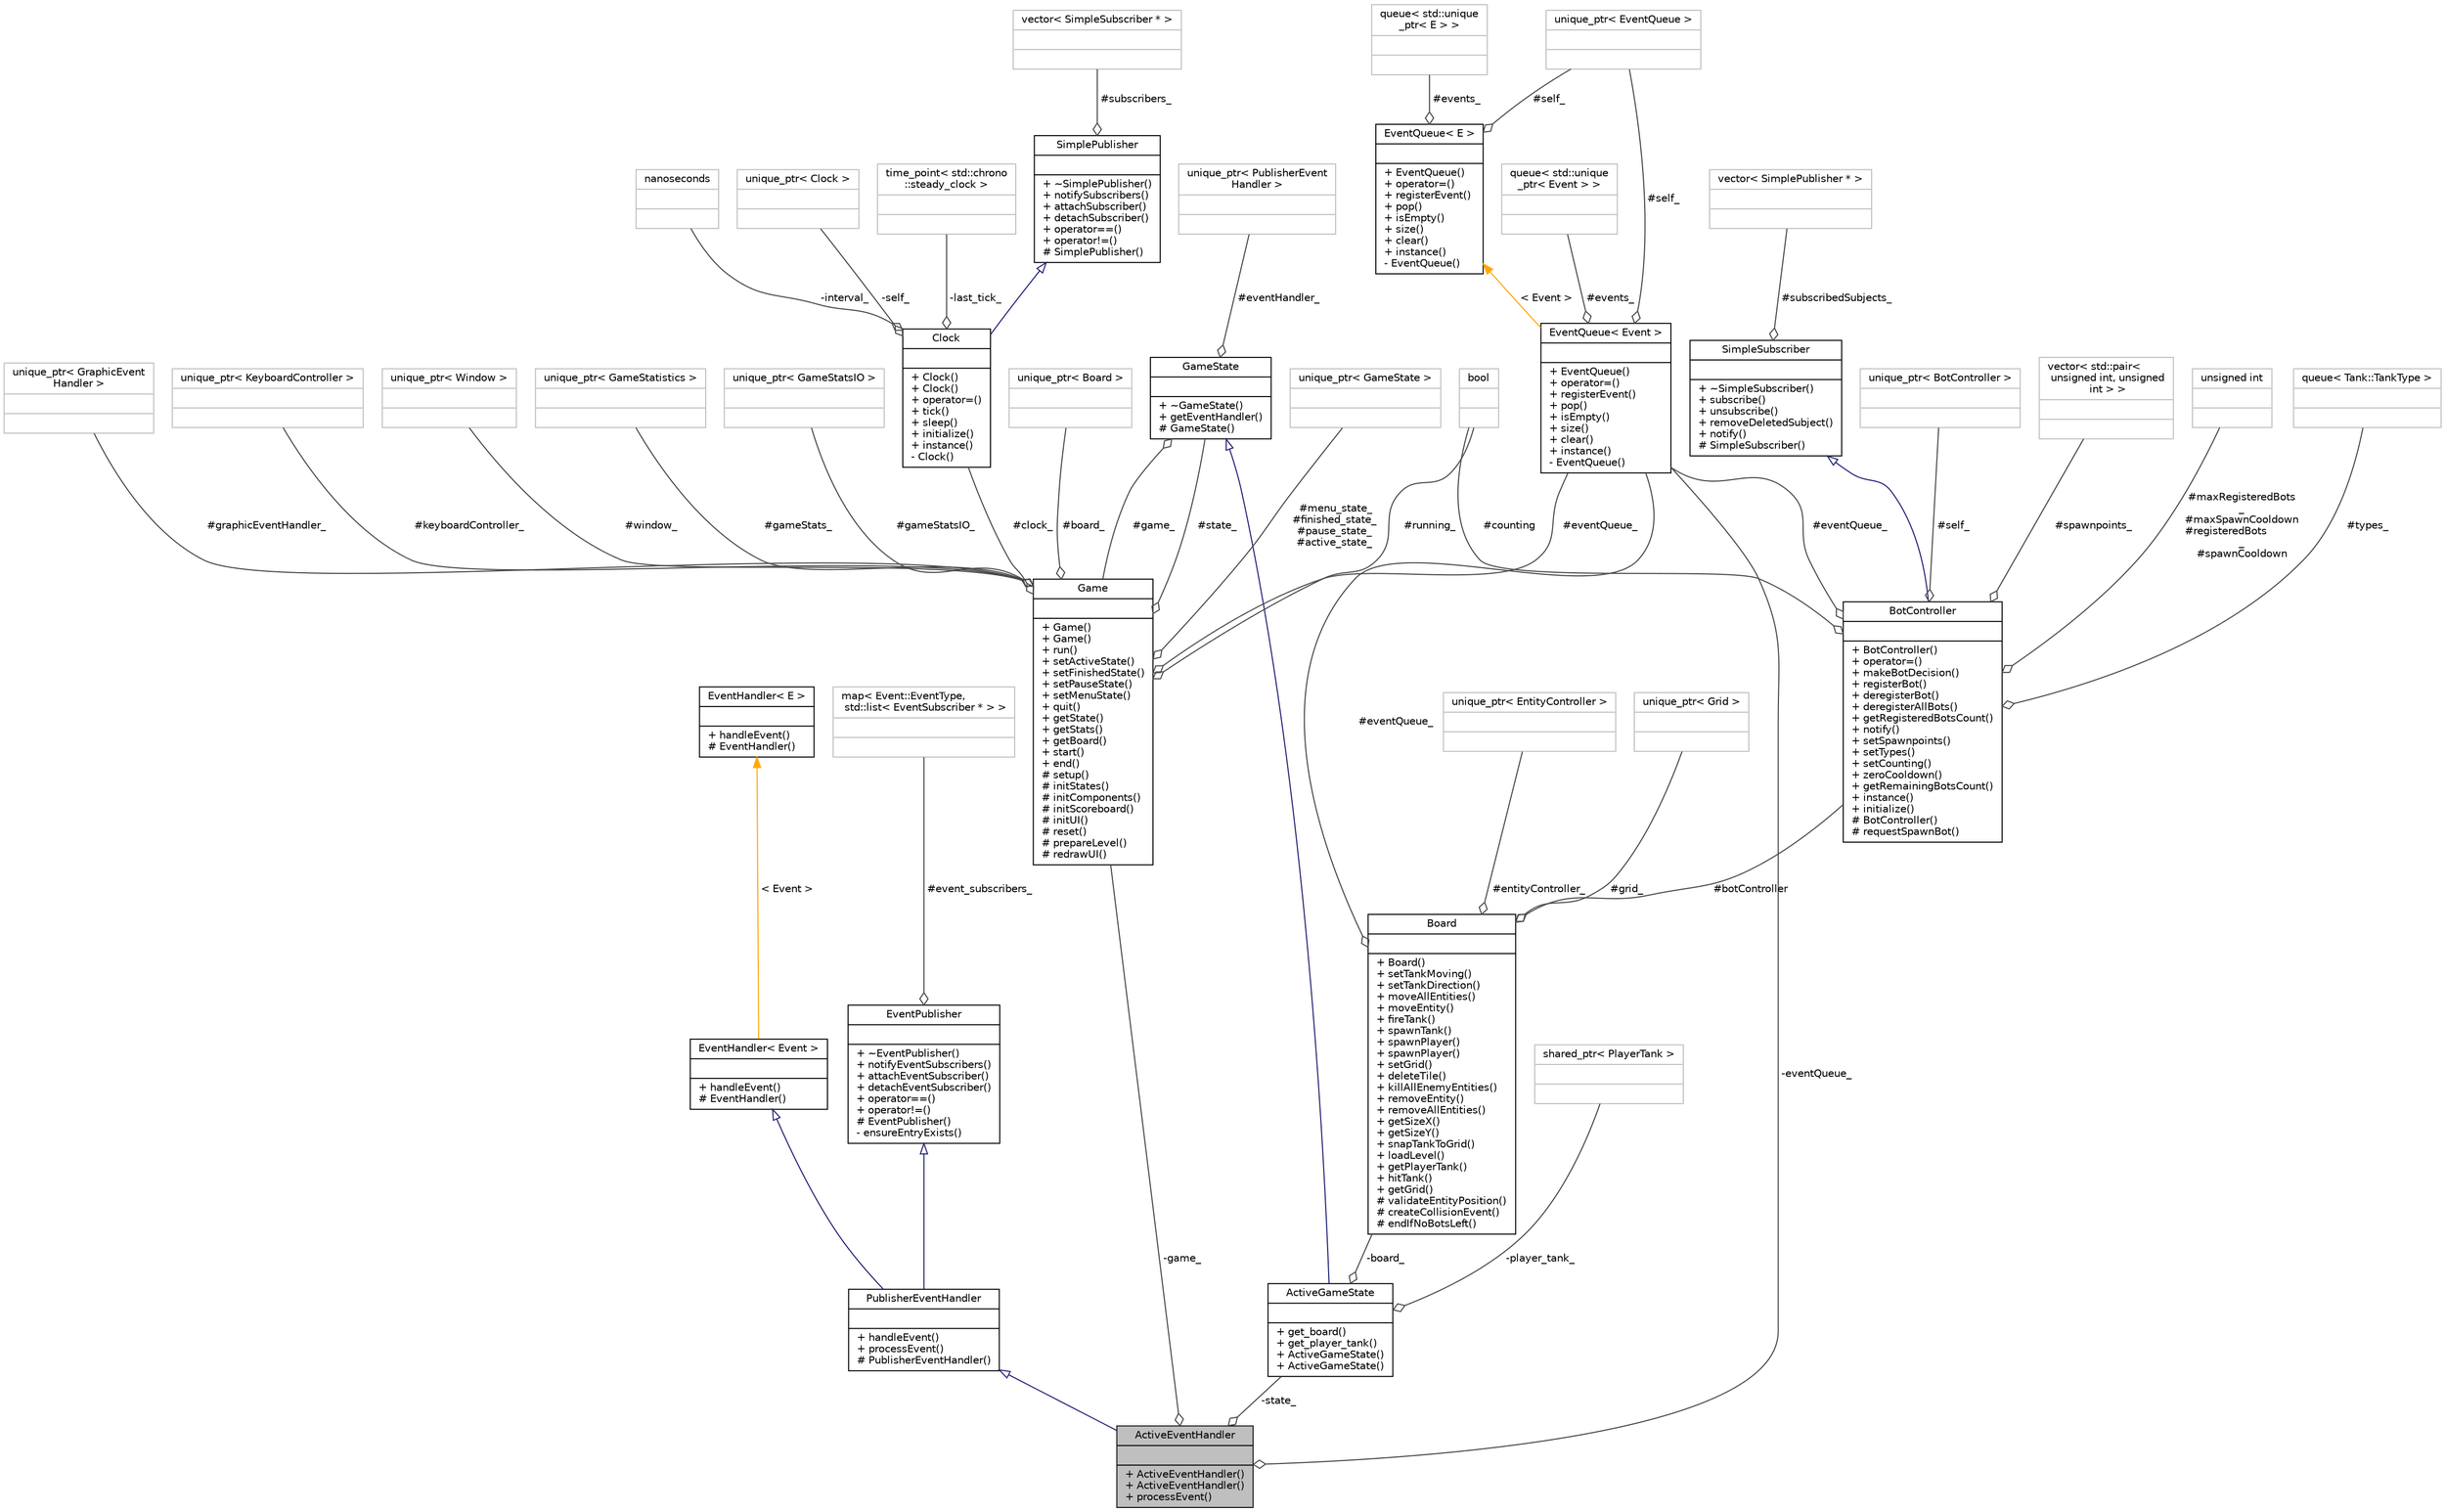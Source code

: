 digraph "ActiveEventHandler"
{
 // INTERACTIVE_SVG=YES
 // LATEX_PDF_SIZE
  bgcolor="transparent";
  edge [fontname="Helvetica",fontsize="10",labelfontname="Helvetica",labelfontsize="10"];
  node [fontname="Helvetica",fontsize="10",shape=record];
  Node1 [label="{ActiveEventHandler\n||+ ActiveEventHandler()\l+ ActiveEventHandler()\l+ processEvent()\l}",height=0.2,width=0.4,color="black", fillcolor="grey75", style="filled", fontcolor="black",tooltip=" "];
  Node2 -> Node1 [dir="back",color="midnightblue",fontsize="10",style="solid",arrowtail="onormal",fontname="Helvetica"];
  Node2 [label="{PublisherEventHandler\n||+ handleEvent()\l+ processEvent()\l# PublisherEventHandler()\l}",height=0.2,width=0.4,color="black",URL="$class_publisher_event_handler.html",tooltip="Extended EventHandler for Event class events with publisher capabilities."];
  Node3 -> Node2 [dir="back",color="midnightblue",fontsize="10",style="solid",arrowtail="onormal",fontname="Helvetica"];
  Node3 [label="{EventPublisher\n||+ ~EventPublisher()\l+ notifyEventSubscribers()\l+ attachEventSubscriber()\l+ detachEventSubscriber()\l+ operator==()\l+ operator!=()\l# EventPublisher()\l- ensureEntryExists()\l}",height=0.2,width=0.4,color="black",URL="$class_event_publisher.html",tooltip=" "];
  Node4 -> Node3 [color="grey25",fontsize="10",style="solid",label=" #event_subscribers_" ,arrowhead="odiamond",fontname="Helvetica"];
  Node4 [label="{map\< Event::EventType,\l std::list\< EventSubscriber * \> \>\n||}",height=0.2,width=0.4,color="grey75",tooltip=" "];
  Node5 -> Node2 [dir="back",color="midnightblue",fontsize="10",style="solid",arrowtail="onormal",fontname="Helvetica"];
  Node5 [label="{EventHandler\< Event \>\n||+ handleEvent()\l# EventHandler()\l}",height=0.2,width=0.4,color="black",URL="$class_event_handler.html",tooltip=" "];
  Node6 -> Node5 [dir="back",color="orange",fontsize="10",style="solid",label=" \< Event \>" ,fontname="Helvetica"];
  Node6 [label="{EventHandler\< E \>\n||+ handleEvent()\l# EventHandler()\l}",height=0.2,width=0.4,color="black",URL="$class_event_handler.html",tooltip=" "];
  Node7 -> Node1 [color="grey25",fontsize="10",style="solid",label=" -state_" ,arrowhead="odiamond",fontname="Helvetica"];
  Node7 [label="{ActiveGameState\n||+ get_board()\l+ get_player_tank()\l+ ActiveGameState()\l+ ActiveGameState()\l}",height=0.2,width=0.4,color="black",URL="$class_active_game_state.html",tooltip=" "];
  Node8 -> Node7 [dir="back",color="midnightblue",fontsize="10",style="solid",arrowtail="onormal",fontname="Helvetica"];
  Node8 [label="{GameState\n||+ ~GameState()\l+ getEventHandler()\l# GameState()\l}",height=0.2,width=0.4,color="black",URL="$class_game_state.html",tooltip=" "];
  Node9 -> Node8 [color="grey25",fontsize="10",style="solid",label=" #game_" ,arrowhead="odiamond",fontname="Helvetica"];
  Node9 [label="{Game\n||+ Game()\l+ Game()\l+ run()\l+ setActiveState()\l+ setFinishedState()\l+ setPauseState()\l+ setMenuState()\l+ quit()\l+ getState()\l+ getStats()\l+ getBoard()\l+ start()\l+ end()\l# setup()\l# initStates()\l# initComponents()\l# initScoreboard()\l# initUI()\l# reset()\l# prepareLevel()\l# redrawUI()\l}",height=0.2,width=0.4,color="black",URL="$class_game.html",tooltip=" "];
  Node10 -> Node9 [color="grey25",fontsize="10",style="solid",label=" #keyboardController_" ,arrowhead="odiamond",fontname="Helvetica"];
  Node10 [label="{unique_ptr\< KeyboardController \>\n||}",height=0.2,width=0.4,color="grey75",tooltip=" "];
  Node11 -> Node9 [color="grey25",fontsize="10",style="solid",label=" #window_" ,arrowhead="odiamond",fontname="Helvetica"];
  Node11 [label="{unique_ptr\< Window \>\n||}",height=0.2,width=0.4,color="grey75",tooltip=" "];
  Node12 -> Node9 [color="grey25",fontsize="10",style="solid",label=" #gameStats_" ,arrowhead="odiamond",fontname="Helvetica"];
  Node12 [label="{unique_ptr\< GameStatistics \>\n||}",height=0.2,width=0.4,color="grey75",tooltip=" "];
  Node13 -> Node9 [color="grey25",fontsize="10",style="solid",label=" #menu_state_\n#finished_state_\n#pause_state_\n#active_state_" ,arrowhead="odiamond",fontname="Helvetica"];
  Node13 [label="{unique_ptr\< GameState \>\n||}",height=0.2,width=0.4,color="grey75",tooltip=" "];
  Node14 -> Node9 [color="grey25",fontsize="10",style="solid",label=" #graphicEventHandler_" ,arrowhead="odiamond",fontname="Helvetica"];
  Node14 [label="{unique_ptr\< GraphicEvent\lHandler \>\n||}",height=0.2,width=0.4,color="grey75",tooltip=" "];
  Node15 -> Node9 [color="grey25",fontsize="10",style="solid",label=" #eventQueue_" ,arrowhead="odiamond",fontname="Helvetica"];
  Node15 [label="{EventQueue\< Event \>\n||+ EventQueue()\l+ operator=()\l+ registerEvent()\l+ pop()\l+ isEmpty()\l+ size()\l+ clear()\l+ instance()\l- EventQueue()\l}",height=0.2,width=0.4,color="black",URL="$class_event_queue.html",tooltip=" "];
  Node16 -> Node15 [color="grey25",fontsize="10",style="solid",label=" #events_" ,arrowhead="odiamond",fontname="Helvetica"];
  Node16 [label="{queue\< std::unique\l_ptr\< Event \> \>\n||}",height=0.2,width=0.4,color="grey75",tooltip=" "];
  Node17 -> Node15 [color="grey25",fontsize="10",style="solid",label=" #self_" ,arrowhead="odiamond",fontname="Helvetica"];
  Node17 [label="{unique_ptr\< EventQueue \>\n||}",height=0.2,width=0.4,color="grey75",tooltip=" "];
  Node18 -> Node15 [dir="back",color="orange",fontsize="10",style="solid",label=" \< Event \>" ,fontname="Helvetica"];
  Node18 [label="{EventQueue\< E \>\n||+ EventQueue()\l+ operator=()\l+ registerEvent()\l+ pop()\l+ isEmpty()\l+ size()\l+ clear()\l+ instance()\l- EventQueue()\l}",height=0.2,width=0.4,color="black",URL="$class_event_queue.html",tooltip="Singleton class wrapper for std::queue<E>."];
  Node19 -> Node18 [color="grey25",fontsize="10",style="solid",label=" #events_" ,arrowhead="odiamond",fontname="Helvetica"];
  Node19 [label="{queue\< std::unique\l_ptr\< E \> \>\n||}",height=0.2,width=0.4,color="grey75",tooltip=" "];
  Node17 -> Node18 [color="grey25",fontsize="10",style="solid",label=" #self_" ,arrowhead="odiamond",fontname="Helvetica"];
  Node20 -> Node9 [color="grey25",fontsize="10",style="solid",label=" #gameStatsIO_" ,arrowhead="odiamond",fontname="Helvetica"];
  Node20 [label="{unique_ptr\< GameStatsIO \>\n||}",height=0.2,width=0.4,color="grey75",tooltip=" "];
  Node21 -> Node9 [color="grey25",fontsize="10",style="solid",label=" #clock_" ,arrowhead="odiamond",fontname="Helvetica"];
  Node21 [label="{Clock\n||+ Clock()\l+ Clock()\l+ operator=()\l+ tick()\l+ sleep()\l+ initialize()\l+ instance()\l- Clock()\l}",height=0.2,width=0.4,color="black",URL="$class_clock.html",tooltip="Represents an externally controlled clock running at a given frequency."];
  Node22 -> Node21 [dir="back",color="midnightblue",fontsize="10",style="solid",arrowtail="onormal",fontname="Helvetica"];
  Node22 [label="{SimplePublisher\n||+ ~SimplePublisher()\l+ notifySubscribers()\l+ attachSubscriber()\l+ detachSubscriber()\l+ operator==()\l+ operator!=()\l# SimplePublisher()\l}",height=0.2,width=0.4,color="black",URL="$class_simple_publisher.html",tooltip=" "];
  Node23 -> Node22 [color="grey25",fontsize="10",style="solid",label=" #subscribers_" ,arrowhead="odiamond",fontname="Helvetica"];
  Node23 [label="{vector\< SimpleSubscriber * \>\n||}",height=0.2,width=0.4,color="grey75",tooltip=" "];
  Node24 -> Node21 [color="grey25",fontsize="10",style="solid",label=" -interval_" ,arrowhead="odiamond",fontname="Helvetica"];
  Node24 [label="{nanoseconds\n||}",height=0.2,width=0.4,color="grey75",tooltip=" "];
  Node25 -> Node21 [color="grey25",fontsize="10",style="solid",label=" -self_" ,arrowhead="odiamond",fontname="Helvetica"];
  Node25 [label="{unique_ptr\< Clock \>\n||}",height=0.2,width=0.4,color="grey75",tooltip=" "];
  Node26 -> Node21 [color="grey25",fontsize="10",style="solid",label=" -last_tick_" ,arrowhead="odiamond",fontname="Helvetica"];
  Node26 [label="{time_point\< std::chrono\l::steady_clock \>\n||}",height=0.2,width=0.4,color="grey75",tooltip=" "];
  Node27 -> Node9 [color="grey25",fontsize="10",style="solid",label=" #running_" ,arrowhead="odiamond",fontname="Helvetica"];
  Node27 [label="{bool\n||}",height=0.2,width=0.4,color="grey75",tooltip=" "];
  Node28 -> Node9 [color="grey25",fontsize="10",style="solid",label=" #board_" ,arrowhead="odiamond",fontname="Helvetica"];
  Node28 [label="{unique_ptr\< Board \>\n||}",height=0.2,width=0.4,color="grey75",tooltip=" "];
  Node8 -> Node9 [color="grey25",fontsize="10",style="solid",label=" #state_" ,arrowhead="odiamond",fontname="Helvetica"];
  Node29 -> Node8 [color="grey25",fontsize="10",style="solid",label=" #eventHandler_" ,arrowhead="odiamond",fontname="Helvetica"];
  Node29 [label="{unique_ptr\< PublisherEvent\lHandler \>\n||}",height=0.2,width=0.4,color="grey75",tooltip=" "];
  Node30 -> Node7 [color="grey25",fontsize="10",style="solid",label=" -board_" ,arrowhead="odiamond",fontname="Helvetica"];
  Node30 [label="{Board\n||+ Board()\l+ setTankMoving()\l+ setTankDirection()\l+ moveAllEntities()\l+ moveEntity()\l+ fireTank()\l+ spawnTank()\l+ spawnPlayer()\l+ spawnPlayer()\l+ setGrid()\l+ deleteTile()\l+ killAllEnemyEntities()\l+ removeEntity()\l+ removeAllEntities()\l+ getSizeX()\l+ getSizeY()\l+ snapTankToGrid()\l+ loadLevel()\l+ getPlayerTank()\l+ hitTank()\l+ getGrid()\l# validateEntityPosition()\l# createCollisionEvent()\l# endIfNoBotsLeft()\l}",height=0.2,width=0.4,color="black",URL="$class_board.html",tooltip="Aggregates and manipulates tank, bullet, and tile objects."];
  Node31 -> Node30 [color="grey25",fontsize="10",style="solid",label=" #botController" ,arrowhead="odiamond",fontname="Helvetica"];
  Node31 [label="{BotController\n||+ BotController()\l+ operator=()\l+ makeBotDecision()\l+ registerBot()\l+ deregisterBot()\l+ deregisterAllBots()\l+ getRegisteredBotsCount()\l+ notify()\l+ setSpawnpoints()\l+ setTypes()\l+ setCounting()\l+ zeroCooldown()\l+ getRemainingBotsCount()\l+ instance()\l+ initialize()\l# BotController()\l# requestSpawnBot()\l}",height=0.2,width=0.4,color="black",URL="$class_bot_controller.html",tooltip=" "];
  Node32 -> Node31 [dir="back",color="midnightblue",fontsize="10",style="solid",arrowtail="onormal",fontname="Helvetica"];
  Node32 [label="{SimpleSubscriber\n||+ ~SimpleSubscriber()\l+ subscribe()\l+ unsubscribe()\l+ removeDeletedSubject()\l+ notify()\l# SimpleSubscriber()\l}",height=0.2,width=0.4,color="black",URL="$class_simple_subscriber.html",tooltip=" "];
  Node33 -> Node32 [color="grey25",fontsize="10",style="solid",label=" #subscribedSubjects_" ,arrowhead="odiamond",fontname="Helvetica"];
  Node33 [label="{vector\< SimplePublisher * \>\n||}",height=0.2,width=0.4,color="grey75",tooltip=" "];
  Node34 -> Node31 [color="grey25",fontsize="10",style="solid",label=" #self_" ,arrowhead="odiamond",fontname="Helvetica"];
  Node34 [label="{unique_ptr\< BotController \>\n||}",height=0.2,width=0.4,color="grey75",tooltip=" "];
  Node35 -> Node31 [color="grey25",fontsize="10",style="solid",label=" #spawnpoints_" ,arrowhead="odiamond",fontname="Helvetica"];
  Node35 [label="{vector\< std::pair\<\l unsigned int, unsigned\l int \> \>\n||}",height=0.2,width=0.4,color="grey75",tooltip=" "];
  Node15 -> Node31 [color="grey25",fontsize="10",style="solid",label=" #eventQueue_" ,arrowhead="odiamond",fontname="Helvetica"];
  Node27 -> Node31 [color="grey25",fontsize="10",style="solid",label=" #counting" ,arrowhead="odiamond",fontname="Helvetica"];
  Node36 -> Node31 [color="grey25",fontsize="10",style="solid",label=" #maxRegisteredBots\l_\n#maxSpawnCooldown\n#registeredBots\l_\n#spawnCooldown" ,arrowhead="odiamond",fontname="Helvetica"];
  Node36 [label="{unsigned int\n||}",height=0.2,width=0.4,color="grey75",tooltip=" "];
  Node37 -> Node31 [color="grey25",fontsize="10",style="solid",label=" #types_" ,arrowhead="odiamond",fontname="Helvetica"];
  Node37 [label="{queue\< Tank::TankType \>\n||}",height=0.2,width=0.4,color="grey75",tooltip=" "];
  Node38 -> Node30 [color="grey25",fontsize="10",style="solid",label=" #entityController_" ,arrowhead="odiamond",fontname="Helvetica"];
  Node38 [label="{unique_ptr\< EntityController \>\n||}",height=0.2,width=0.4,color="grey75",tooltip=" "];
  Node39 -> Node30 [color="grey25",fontsize="10",style="solid",label=" #grid_" ,arrowhead="odiamond",fontname="Helvetica"];
  Node39 [label="{unique_ptr\< Grid \>\n||}",height=0.2,width=0.4,color="grey75",tooltip=" "];
  Node15 -> Node30 [color="grey25",fontsize="10",style="solid",label=" #eventQueue_" ,arrowhead="odiamond",fontname="Helvetica"];
  Node40 -> Node7 [color="grey25",fontsize="10",style="solid",label=" -player_tank_" ,arrowhead="odiamond",fontname="Helvetica"];
  Node40 [label="{shared_ptr\< PlayerTank \>\n||}",height=0.2,width=0.4,color="grey75",tooltip=" "];
  Node9 -> Node1 [color="grey25",fontsize="10",style="solid",label=" -game_" ,arrowhead="odiamond",fontname="Helvetica"];
  Node15 -> Node1 [color="grey25",fontsize="10",style="solid",label=" -eventQueue_" ,arrowhead="odiamond",fontname="Helvetica"];
}
